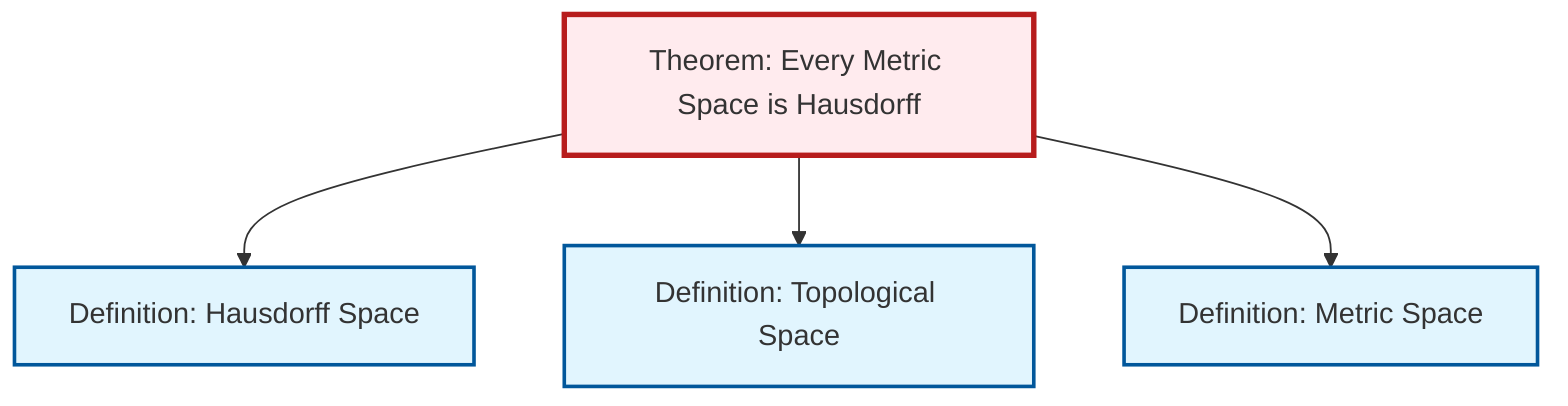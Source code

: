 graph TD
    classDef definition fill:#e1f5fe,stroke:#01579b,stroke-width:2px
    classDef theorem fill:#f3e5f5,stroke:#4a148c,stroke-width:2px
    classDef axiom fill:#fff3e0,stroke:#e65100,stroke-width:2px
    classDef example fill:#e8f5e9,stroke:#1b5e20,stroke-width:2px
    classDef current fill:#ffebee,stroke:#b71c1c,stroke-width:3px
    def-topological-space["Definition: Topological Space"]:::definition
    thm-metric-hausdorff["Theorem: Every Metric Space is Hausdorff"]:::theorem
    def-hausdorff["Definition: Hausdorff Space"]:::definition
    def-metric-space["Definition: Metric Space"]:::definition
    thm-metric-hausdorff --> def-hausdorff
    thm-metric-hausdorff --> def-topological-space
    thm-metric-hausdorff --> def-metric-space
    class thm-metric-hausdorff current